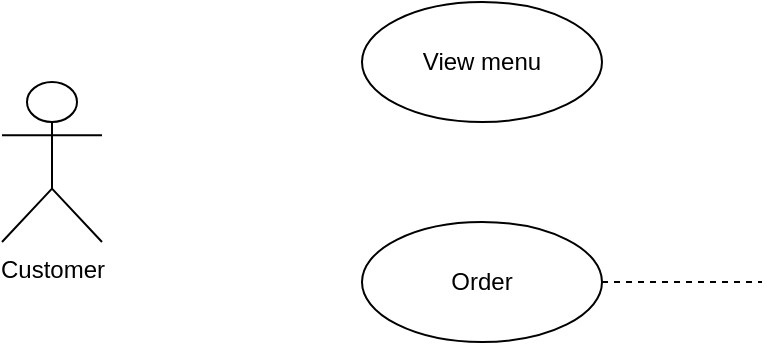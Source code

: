 <mxfile version="13.10.2" type="github" pages="2"><diagram id="MuOCb6WwFieAlA0UqwzN" name="Page-1"><mxGraphModel dx="1021" dy="529" grid="1" gridSize="10" guides="1" tooltips="1" connect="1" arrows="1" fold="1" page="1" pageScale="1" pageWidth="827" pageHeight="1169" math="0" shadow="0"><root><mxCell id="0"/><mxCell id="1" parent="0"/><mxCell id="Rw93_aiboGFtJTew1Ynt-2" value="Customer" style="shape=umlActor;verticalLabelPosition=bottom;verticalAlign=top;html=1;outlineConnect=0;" vertex="1" parent="1"><mxGeometry x="30" y="400" width="50" height="80" as="geometry"/></mxCell><mxCell id="Rw93_aiboGFtJTew1Ynt-3" value="View menu" style="ellipse;whiteSpace=wrap;html=1;align=center;" vertex="1" parent="1"><mxGeometry x="210" y="360" width="120" height="60" as="geometry"/></mxCell><mxCell id="Rw93_aiboGFtJTew1Ynt-7" style="edgeStyle=orthogonalEdgeStyle;rounded=0;orthogonalLoop=1;jettySize=auto;html=1;dashed=1;endArrow=none;endFill=0;" edge="1" parent="1" source="Rw93_aiboGFtJTew1Ynt-4"><mxGeometry relative="1" as="geometry"><mxPoint x="410" y="500" as="targetPoint"/></mxGeometry></mxCell><mxCell id="Rw93_aiboGFtJTew1Ynt-4" value="Order" style="ellipse;whiteSpace=wrap;html=1;align=center;" vertex="1" parent="1"><mxGeometry x="210" y="470" width="120" height="60" as="geometry"/></mxCell></root></mxGraphModel></diagram><diagram id="a1VAVPi1CuiOcIYUMK4R" name="Page-2"><mxGraphModel dx="3472" dy="1800" grid="1" gridSize="10" guides="1" tooltips="1" connect="1" arrows="1" fold="1" page="1" pageScale="1" pageWidth="827" pageHeight="1169" math="0" shadow="0"><root><mxCell id="gCTWWOmExkUHcFi1Ayux-0"/><mxCell id="gCTWWOmExkUHcFi1Ayux-1" parent="gCTWWOmExkUHcFi1Ayux-0"/></root></mxGraphModel></diagram></mxfile>